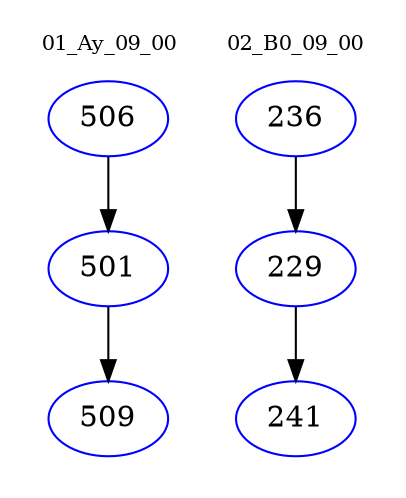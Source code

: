 digraph{
subgraph cluster_0 {
color = white
label = "01_Ay_09_00";
fontsize=10;
T0_506 [label="506", color="blue"]
T0_506 -> T0_501 [color="black"]
T0_501 [label="501", color="blue"]
T0_501 -> T0_509 [color="black"]
T0_509 [label="509", color="blue"]
}
subgraph cluster_1 {
color = white
label = "02_B0_09_00";
fontsize=10;
T1_236 [label="236", color="blue"]
T1_236 -> T1_229 [color="black"]
T1_229 [label="229", color="blue"]
T1_229 -> T1_241 [color="black"]
T1_241 [label="241", color="blue"]
}
}

